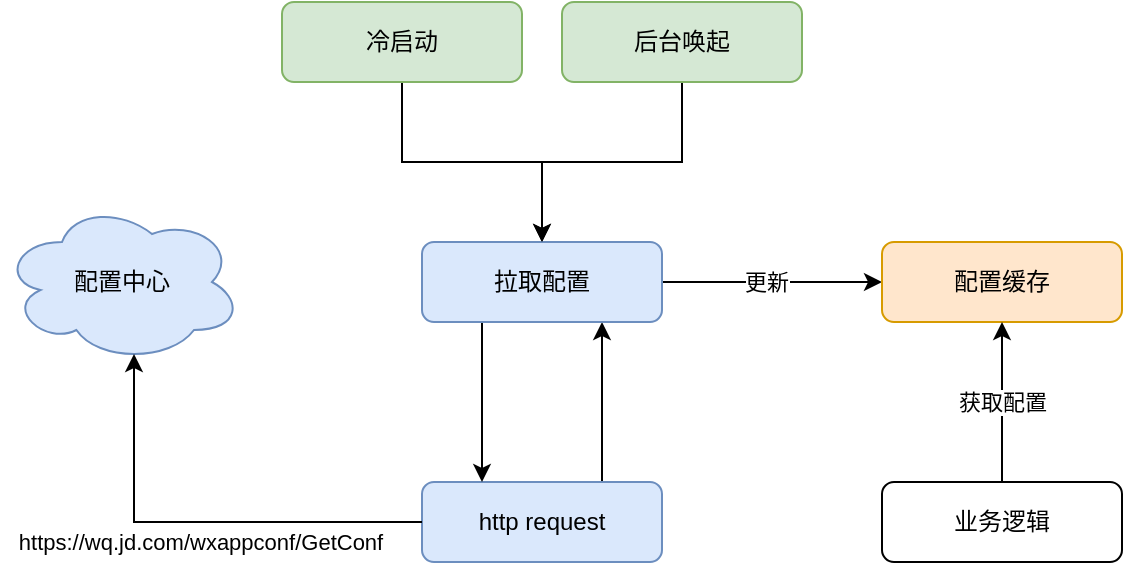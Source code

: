 <mxfile version="21.8.2" type="github">
  <diagram name="第 1 页" id="1GI-bY3Zwphr0oHCFrVg">
    <mxGraphModel dx="1306" dy="774" grid="1" gridSize="10" guides="1" tooltips="1" connect="1" arrows="1" fold="1" page="1" pageScale="1" pageWidth="827" pageHeight="1169" math="0" shadow="0">
      <root>
        <mxCell id="0" />
        <mxCell id="1" parent="0" />
        <mxCell id="E74E8h7RmW8ZqrwQXBec-28" style="edgeStyle=orthogonalEdgeStyle;rounded=0;orthogonalLoop=1;jettySize=auto;html=1;exitX=0.75;exitY=0;exitDx=0;exitDy=0;entryX=0.75;entryY=1;entryDx=0;entryDy=0;" edge="1" parent="1" source="E74E8h7RmW8ZqrwQXBec-3" target="E74E8h7RmW8ZqrwQXBec-8">
          <mxGeometry relative="1" as="geometry" />
        </mxCell>
        <mxCell id="E74E8h7RmW8ZqrwQXBec-3" value="http request" style="rounded=1;whiteSpace=wrap;html=1;fillColor=#dae8fc;strokeColor=#6c8ebf;" vertex="1" parent="1">
          <mxGeometry x="330" y="320" width="120" height="40" as="geometry" />
        </mxCell>
        <mxCell id="E74E8h7RmW8ZqrwQXBec-4" value="" style="edgeStyle=orthogonalEdgeStyle;rounded=0;orthogonalLoop=1;jettySize=auto;html=1;" edge="1" parent="1" source="E74E8h7RmW8ZqrwQXBec-5" target="E74E8h7RmW8ZqrwQXBec-8">
          <mxGeometry relative="1" as="geometry" />
        </mxCell>
        <mxCell id="E74E8h7RmW8ZqrwQXBec-5" value="冷启动" style="rounded=1;whiteSpace=wrap;html=1;fillColor=#d5e8d4;strokeColor=#82b366;" vertex="1" parent="1">
          <mxGeometry x="260" y="80" width="120" height="40" as="geometry" />
        </mxCell>
        <mxCell id="E74E8h7RmW8ZqrwQXBec-27" style="edgeStyle=orthogonalEdgeStyle;rounded=0;orthogonalLoop=1;jettySize=auto;html=1;exitX=0.25;exitY=1;exitDx=0;exitDy=0;entryX=0.25;entryY=0;entryDx=0;entryDy=0;" edge="1" parent="1" source="E74E8h7RmW8ZqrwQXBec-8" target="E74E8h7RmW8ZqrwQXBec-3">
          <mxGeometry relative="1" as="geometry" />
        </mxCell>
        <mxCell id="E74E8h7RmW8ZqrwQXBec-29" style="edgeStyle=orthogonalEdgeStyle;rounded=0;orthogonalLoop=1;jettySize=auto;html=1;exitX=1;exitY=0.5;exitDx=0;exitDy=0;entryX=0;entryY=0.5;entryDx=0;entryDy=0;" edge="1" parent="1" source="E74E8h7RmW8ZqrwQXBec-8" target="E74E8h7RmW8ZqrwQXBec-15">
          <mxGeometry relative="1" as="geometry" />
        </mxCell>
        <mxCell id="E74E8h7RmW8ZqrwQXBec-30" value="更新" style="edgeLabel;html=1;align=center;verticalAlign=middle;resizable=0;points=[];" vertex="1" connectable="0" parent="E74E8h7RmW8ZqrwQXBec-29">
          <mxGeometry x="-0.169" y="2" relative="1" as="geometry">
            <mxPoint x="6" y="2" as="offset" />
          </mxGeometry>
        </mxCell>
        <mxCell id="E74E8h7RmW8ZqrwQXBec-8" value="拉取配置" style="rounded=1;whiteSpace=wrap;html=1;fillColor=#dae8fc;strokeColor=#6c8ebf;" vertex="1" parent="1">
          <mxGeometry x="330" y="200" width="120" height="40" as="geometry" />
        </mxCell>
        <mxCell id="E74E8h7RmW8ZqrwQXBec-15" value="配置缓存" style="whiteSpace=wrap;html=1;rounded=1;fillColor=#ffe6cc;strokeColor=#d79b00;" vertex="1" parent="1">
          <mxGeometry x="560" y="200" width="120" height="40" as="geometry" />
        </mxCell>
        <mxCell id="E74E8h7RmW8ZqrwQXBec-33" style="edgeStyle=orthogonalEdgeStyle;rounded=0;orthogonalLoop=1;jettySize=auto;html=1;exitX=0.25;exitY=0;exitDx=0;exitDy=0;entryX=0.5;entryY=1;entryDx=0;entryDy=0;" edge="1" parent="1" source="E74E8h7RmW8ZqrwQXBec-19" target="E74E8h7RmW8ZqrwQXBec-15">
          <mxGeometry relative="1" as="geometry">
            <Array as="points">
              <mxPoint x="620" y="340" />
            </Array>
          </mxGeometry>
        </mxCell>
        <mxCell id="E74E8h7RmW8ZqrwQXBec-35" value="获取配置" style="edgeLabel;html=1;align=center;verticalAlign=middle;resizable=0;points=[];" vertex="1" connectable="0" parent="E74E8h7RmW8ZqrwQXBec-33">
          <mxGeometry x="-0.01" y="1" relative="1" as="geometry">
            <mxPoint x="1" y="-36" as="offset" />
          </mxGeometry>
        </mxCell>
        <mxCell id="E74E8h7RmW8ZqrwQXBec-19" value="业务逻辑" style="whiteSpace=wrap;html=1;rounded=1;" vertex="1" parent="1">
          <mxGeometry x="560" y="320" width="120" height="40" as="geometry" />
        </mxCell>
        <mxCell id="E74E8h7RmW8ZqrwQXBec-23" style="edgeStyle=orthogonalEdgeStyle;rounded=0;orthogonalLoop=1;jettySize=auto;html=1;exitX=0.5;exitY=1;exitDx=0;exitDy=0;entryX=0.5;entryY=0;entryDx=0;entryDy=0;" edge="1" parent="1" source="E74E8h7RmW8ZqrwQXBec-22" target="E74E8h7RmW8ZqrwQXBec-8">
          <mxGeometry relative="1" as="geometry" />
        </mxCell>
        <mxCell id="E74E8h7RmW8ZqrwQXBec-22" value="后台唤起" style="rounded=1;whiteSpace=wrap;html=1;fillColor=#d5e8d4;strokeColor=#82b366;" vertex="1" parent="1">
          <mxGeometry x="400" y="80" width="120" height="40" as="geometry" />
        </mxCell>
        <mxCell id="E74E8h7RmW8ZqrwQXBec-24" value="配置中心" style="ellipse;shape=cloud;whiteSpace=wrap;html=1;fillColor=#dae8fc;strokeColor=#6c8ebf;" vertex="1" parent="1">
          <mxGeometry x="120" y="180" width="120" height="80" as="geometry" />
        </mxCell>
        <mxCell id="E74E8h7RmW8ZqrwQXBec-25" style="edgeStyle=orthogonalEdgeStyle;rounded=0;orthogonalLoop=1;jettySize=auto;html=1;exitX=0;exitY=0.5;exitDx=0;exitDy=0;entryX=0.55;entryY=0.95;entryDx=0;entryDy=0;entryPerimeter=0;" edge="1" parent="1" source="E74E8h7RmW8ZqrwQXBec-3" target="E74E8h7RmW8ZqrwQXBec-24">
          <mxGeometry relative="1" as="geometry" />
        </mxCell>
        <mxCell id="E74E8h7RmW8ZqrwQXBec-26" value="https://wq.jd.com/wxappconf/GetConf" style="edgeLabel;html=1;align=center;verticalAlign=middle;resizable=0;points=[];" vertex="1" connectable="0" parent="E74E8h7RmW8ZqrwQXBec-25">
          <mxGeometry x="-0.27" relative="1" as="geometry">
            <mxPoint x="-28" y="10" as="offset" />
          </mxGeometry>
        </mxCell>
      </root>
    </mxGraphModel>
  </diagram>
</mxfile>
